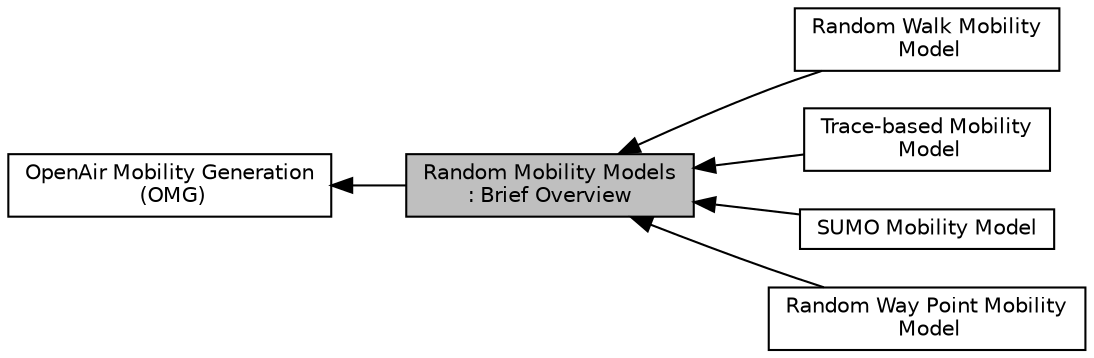 digraph "Random Mobility Models: Brief Overview"
{
  edge [fontname="Helvetica",fontsize="10",labelfontname="Helvetica",labelfontsize="10"];
  node [fontname="Helvetica",fontsize="10",shape=box];
  rankdir=LR;
  Node4 [label="Random Walk Mobility\l Model",height=0.2,width=0.4,color="black", fillcolor="white", style="filled",URL="$group____rwalk__mob.html",tooltip=" "];
  Node5 [label="Trace-based Mobility\l Model",height=0.2,width=0.4,color="black", fillcolor="white", style="filled",URL="$group____trace__mob.html",tooltip=" "];
  Node1 [label="Random Mobility Models\l: Brief Overview",height=0.2,width=0.4,color="black", fillcolor="grey75", style="filled", fontcolor="black",tooltip=" "];
  Node6 [label="SUMO Mobility Model",height=0.2,width=0.4,color="black", fillcolor="white", style="filled",URL="$group____sumo__mob.html",tooltip=" "];
  Node2 [label="OpenAir Mobility Generation\l (OMG)",height=0.2,width=0.4,color="black", fillcolor="white", style="filled",URL="$group____omg.html",tooltip=" "];
  Node3 [label="Random Way Point Mobility\l Model",height=0.2,width=0.4,color="black", fillcolor="white", style="filled",URL="$group____rwp__mob.html",tooltip=" "];
  Node2->Node1 [shape=plaintext, dir="back", style="solid"];
  Node1->Node3 [shape=plaintext, dir="back", style="solid"];
  Node1->Node4 [shape=plaintext, dir="back", style="solid"];
  Node1->Node5 [shape=plaintext, dir="back", style="solid"];
  Node1->Node6 [shape=plaintext, dir="back", style="solid"];
}
